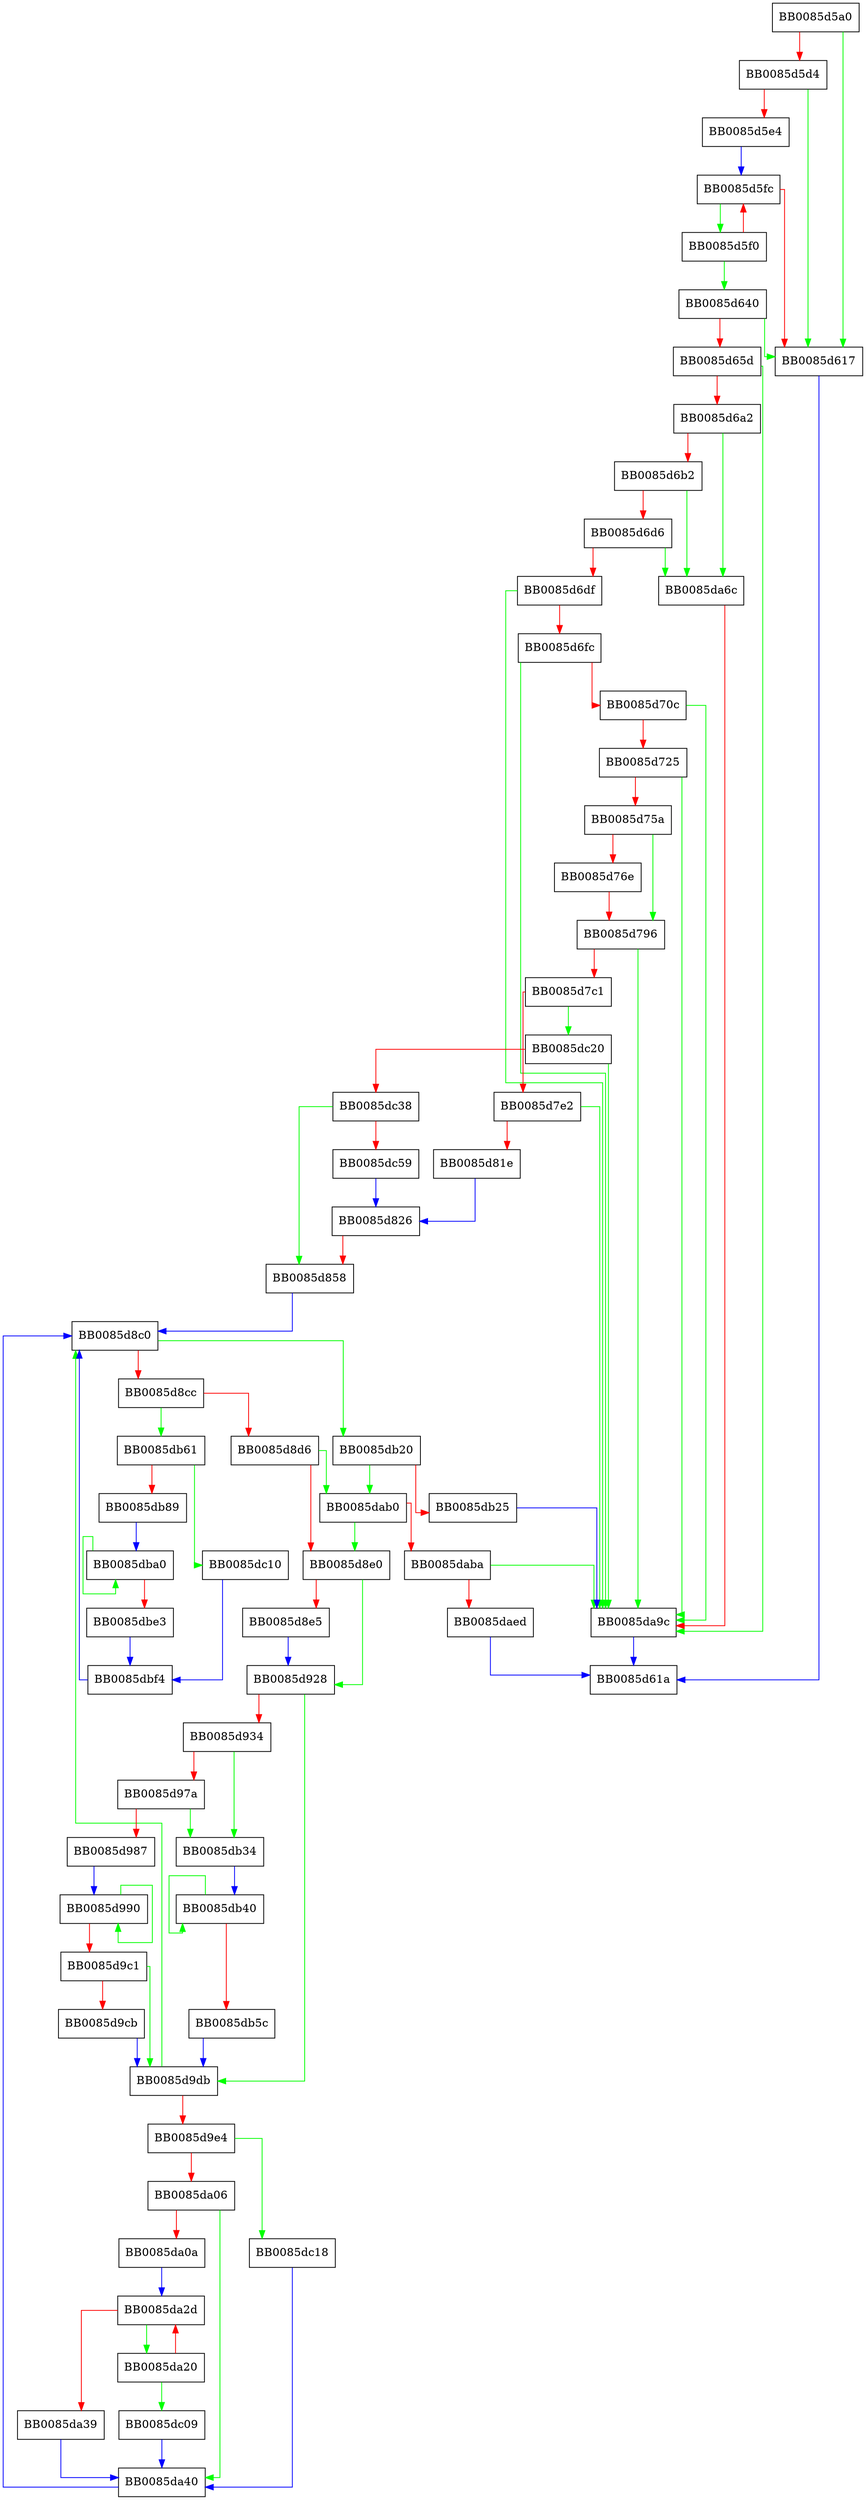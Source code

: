 digraph BN_GF2m_mod_inv {
  node [shape="box"];
  graph [splines=ortho];
  BB0085d5a0 -> BB0085d617 [color="green"];
  BB0085d5a0 -> BB0085d5d4 [color="red"];
  BB0085d5d4 -> BB0085d617 [color="green"];
  BB0085d5d4 -> BB0085d5e4 [color="red"];
  BB0085d5e4 -> BB0085d5fc [color="blue"];
  BB0085d5f0 -> BB0085d640 [color="green"];
  BB0085d5f0 -> BB0085d5fc [color="red"];
  BB0085d5fc -> BB0085d5f0 [color="green"];
  BB0085d5fc -> BB0085d617 [color="red"];
  BB0085d617 -> BB0085d61a [color="blue"];
  BB0085d640 -> BB0085d617 [color="green"];
  BB0085d640 -> BB0085d65d [color="red"];
  BB0085d65d -> BB0085da9c [color="green"];
  BB0085d65d -> BB0085d6a2 [color="red"];
  BB0085d6a2 -> BB0085da6c [color="green"];
  BB0085d6a2 -> BB0085d6b2 [color="red"];
  BB0085d6b2 -> BB0085da6c [color="green"];
  BB0085d6b2 -> BB0085d6d6 [color="red"];
  BB0085d6d6 -> BB0085da6c [color="green"];
  BB0085d6d6 -> BB0085d6df [color="red"];
  BB0085d6df -> BB0085da9c [color="green"];
  BB0085d6df -> BB0085d6fc [color="red"];
  BB0085d6fc -> BB0085da9c [color="green"];
  BB0085d6fc -> BB0085d70c [color="red"];
  BB0085d70c -> BB0085da9c [color="green"];
  BB0085d70c -> BB0085d725 [color="red"];
  BB0085d725 -> BB0085da9c [color="green"];
  BB0085d725 -> BB0085d75a [color="red"];
  BB0085d75a -> BB0085d796 [color="green"];
  BB0085d75a -> BB0085d76e [color="red"];
  BB0085d76e -> BB0085d796 [color="red"];
  BB0085d796 -> BB0085da9c [color="green"];
  BB0085d796 -> BB0085d7c1 [color="red"];
  BB0085d7c1 -> BB0085dc20 [color="green"];
  BB0085d7c1 -> BB0085d7e2 [color="red"];
  BB0085d7e2 -> BB0085da9c [color="green"];
  BB0085d7e2 -> BB0085d81e [color="red"];
  BB0085d81e -> BB0085d826 [color="blue"];
  BB0085d826 -> BB0085d858 [color="red"];
  BB0085d858 -> BB0085d8c0 [color="blue"];
  BB0085d8c0 -> BB0085db20 [color="green"];
  BB0085d8c0 -> BB0085d8cc [color="red"];
  BB0085d8cc -> BB0085db61 [color="green"];
  BB0085d8cc -> BB0085d8d6 [color="red"];
  BB0085d8d6 -> BB0085dab0 [color="green"];
  BB0085d8d6 -> BB0085d8e0 [color="red"];
  BB0085d8e0 -> BB0085d928 [color="green"];
  BB0085d8e0 -> BB0085d8e5 [color="red"];
  BB0085d8e5 -> BB0085d928 [color="blue"];
  BB0085d928 -> BB0085d9db [color="green"];
  BB0085d928 -> BB0085d934 [color="red"];
  BB0085d934 -> BB0085db34 [color="green"];
  BB0085d934 -> BB0085d97a [color="red"];
  BB0085d97a -> BB0085db34 [color="green"];
  BB0085d97a -> BB0085d987 [color="red"];
  BB0085d987 -> BB0085d990 [color="blue"];
  BB0085d990 -> BB0085d990 [color="green"];
  BB0085d990 -> BB0085d9c1 [color="red"];
  BB0085d9c1 -> BB0085d9db [color="green"];
  BB0085d9c1 -> BB0085d9cb [color="red"];
  BB0085d9cb -> BB0085d9db [color="blue"];
  BB0085d9db -> BB0085d8c0 [color="green"];
  BB0085d9db -> BB0085d9e4 [color="red"];
  BB0085d9e4 -> BB0085dc18 [color="green"];
  BB0085d9e4 -> BB0085da06 [color="red"];
  BB0085da06 -> BB0085da40 [color="green"];
  BB0085da06 -> BB0085da0a [color="red"];
  BB0085da0a -> BB0085da2d [color="blue"];
  BB0085da20 -> BB0085dc09 [color="green"];
  BB0085da20 -> BB0085da2d [color="red"];
  BB0085da2d -> BB0085da20 [color="green"];
  BB0085da2d -> BB0085da39 [color="red"];
  BB0085da39 -> BB0085da40 [color="blue"];
  BB0085da40 -> BB0085d8c0 [color="blue"];
  BB0085da6c -> BB0085da9c [color="red"];
  BB0085da9c -> BB0085d61a [color="blue"];
  BB0085dab0 -> BB0085d8e0 [color="green"];
  BB0085dab0 -> BB0085daba [color="red"];
  BB0085daba -> BB0085da9c [color="green"];
  BB0085daba -> BB0085daed [color="red"];
  BB0085daed -> BB0085d61a [color="blue"];
  BB0085db20 -> BB0085dab0 [color="green"];
  BB0085db20 -> BB0085db25 [color="red"];
  BB0085db25 -> BB0085da9c [color="blue"];
  BB0085db34 -> BB0085db40 [color="blue"];
  BB0085db40 -> BB0085db40 [color="green"];
  BB0085db40 -> BB0085db5c [color="red"];
  BB0085db5c -> BB0085d9db [color="blue"];
  BB0085db61 -> BB0085dc10 [color="green"];
  BB0085db61 -> BB0085db89 [color="red"];
  BB0085db89 -> BB0085dba0 [color="blue"];
  BB0085dba0 -> BB0085dba0 [color="green"];
  BB0085dba0 -> BB0085dbe3 [color="red"];
  BB0085dbe3 -> BB0085dbf4 [color="blue"];
  BB0085dbf4 -> BB0085d8c0 [color="blue"];
  BB0085dc09 -> BB0085da40 [color="blue"];
  BB0085dc10 -> BB0085dbf4 [color="blue"];
  BB0085dc18 -> BB0085da40 [color="blue"];
  BB0085dc20 -> BB0085da9c [color="green"];
  BB0085dc20 -> BB0085dc38 [color="red"];
  BB0085dc38 -> BB0085d858 [color="green"];
  BB0085dc38 -> BB0085dc59 [color="red"];
  BB0085dc59 -> BB0085d826 [color="blue"];
}